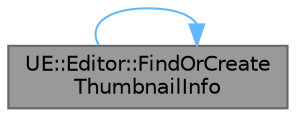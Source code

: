 digraph "UE::Editor::FindOrCreateThumbnailInfo"
{
 // INTERACTIVE_SVG=YES
 // LATEX_PDF_SIZE
  bgcolor="transparent";
  edge [fontname=Helvetica,fontsize=10,labelfontname=Helvetica,labelfontsize=10];
  node [fontname=Helvetica,fontsize=10,shape=box,height=0.2,width=0.4];
  rankdir="LR";
  Node1 [id="Node000001",label="UE::Editor::FindOrCreate\lThumbnailInfo",height=0.2,width=0.4,color="gray40", fillcolor="grey60", style="filled", fontcolor="black",tooltip="This function will find or set a new thumbnail info on the object if it either does not exist or the ..."];
  Node1 -> Node1 [id="edge1_Node000001_Node000001",color="steelblue1",style="solid",tooltip=" "];
}
